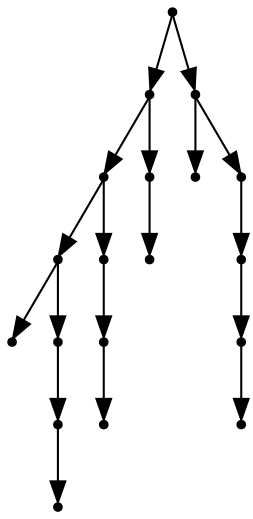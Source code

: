 digraph {
  18 [shape=point];
  11 [shape=point];
  8 [shape=point];
  4 [shape=point];
  0 [shape=point];
  3 [shape=point];
  2 [shape=point];
  1 [shape=point];
  7 [shape=point];
  6 [shape=point];
  5 [shape=point];
  10 [shape=point];
  9 [shape=point];
  17 [shape=point];
  12 [shape=point];
  16 [shape=point];
  15 [shape=point];
  14 [shape=point];
  13 [shape=point];
18 -> 11;
11 -> 8;
8 -> 4;
4 -> 0;
4 -> 3;
3 -> 2;
2 -> 1;
8 -> 7;
7 -> 6;
6 -> 5;
11 -> 10;
10 -> 9;
18 -> 17;
17 -> 12;
17 -> 16;
16 -> 15;
15 -> 14;
14 -> 13;
}
